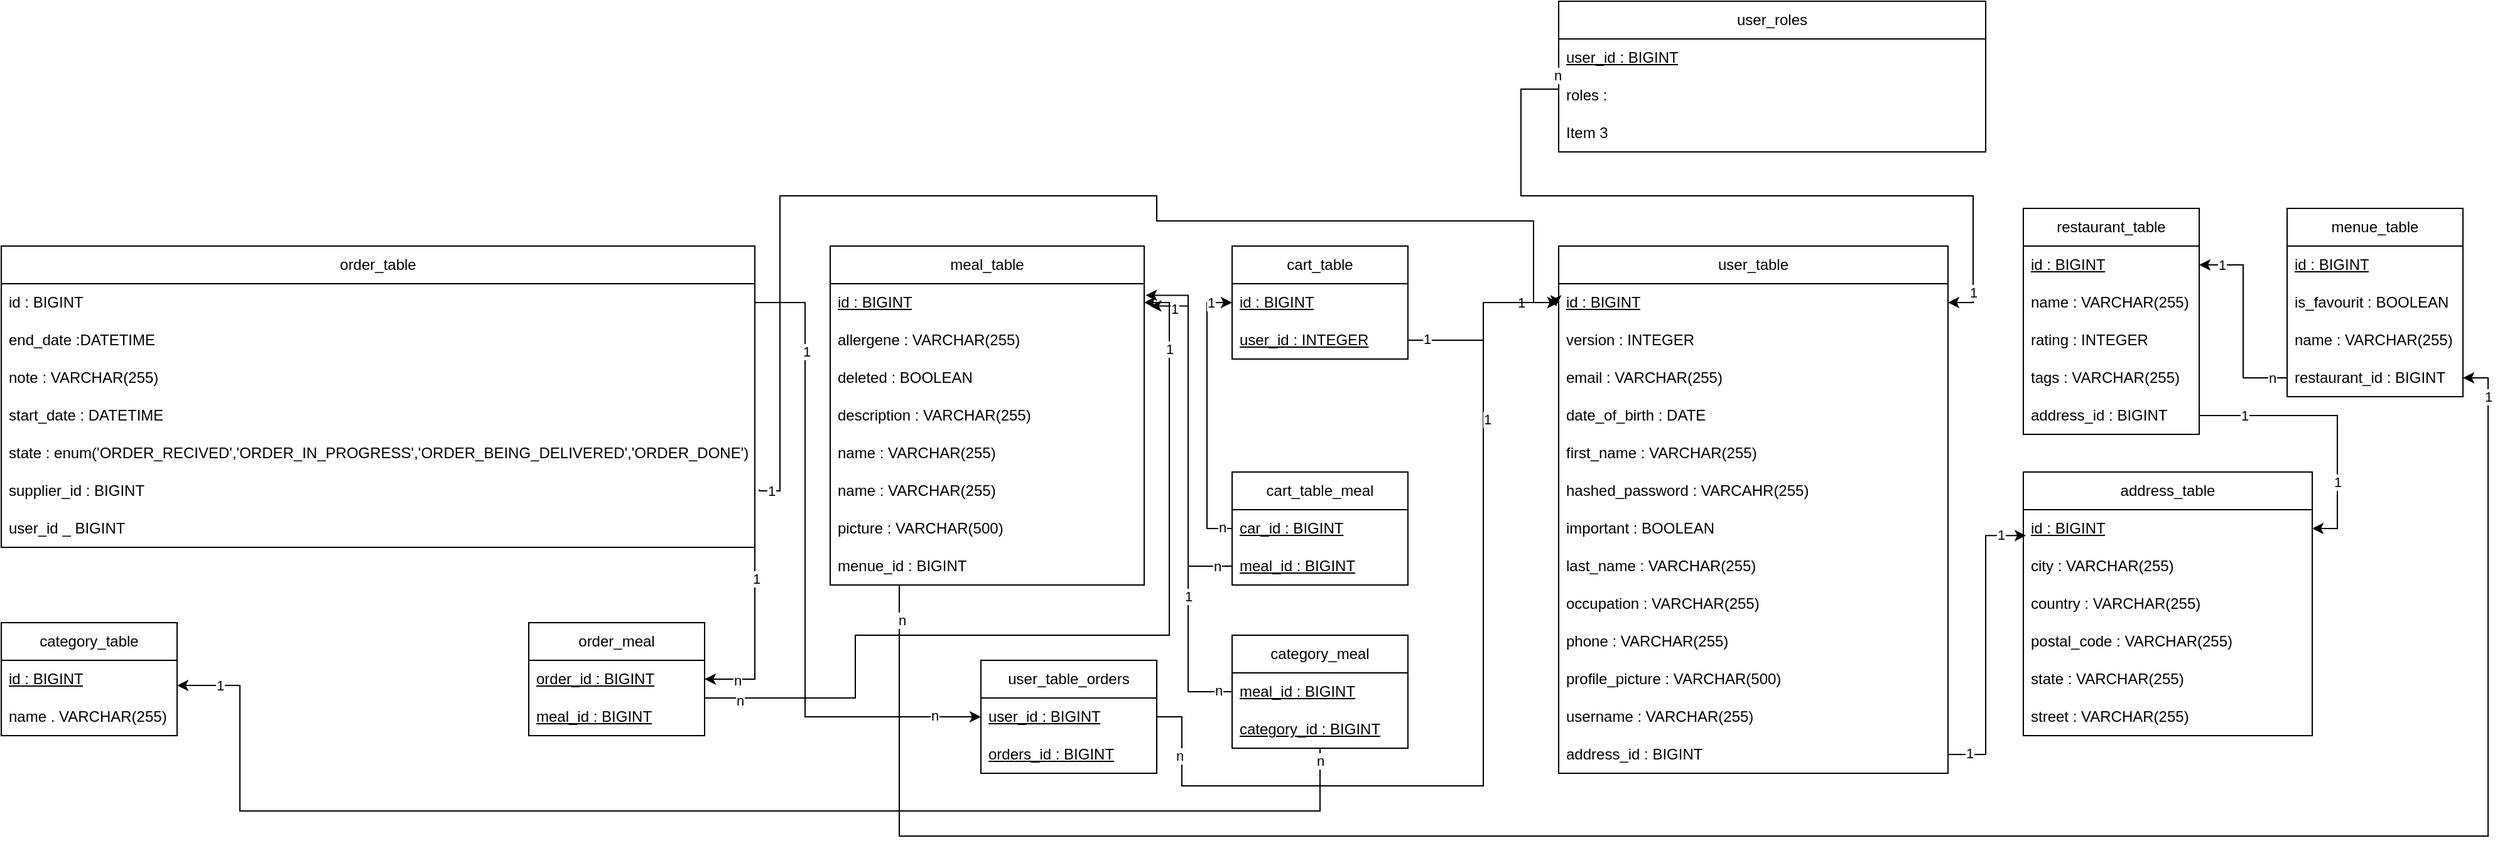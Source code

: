 <mxfile version="24.2.5" type="device">
  <diagram name="Seite-1" id="6D8u0B94Tl5rchdFZ5sa">
    <mxGraphModel dx="3020" dy="837" grid="1" gridSize="10" guides="1" tooltips="1" connect="1" arrows="1" fold="1" page="1" pageScale="1" pageWidth="827" pageHeight="1169" math="0" shadow="0">
      <root>
        <mxCell id="0" />
        <mxCell id="1" parent="0" />
        <mxCell id="E0lJsYkWX95D0flw56Yj-1" value="address_table" style="swimlane;fontStyle=0;childLayout=stackLayout;horizontal=1;startSize=30;horizontalStack=0;resizeParent=1;resizeParentMax=0;resizeLast=0;collapsible=1;marginBottom=0;whiteSpace=wrap;html=1;" vertex="1" parent="1">
          <mxGeometry x="400" y="840" width="230" height="210" as="geometry" />
        </mxCell>
        <mxCell id="E0lJsYkWX95D0flw56Yj-2" value="&lt;u&gt;id : BIGINT&lt;/u&gt;" style="text;strokeColor=none;fillColor=none;align=left;verticalAlign=middle;spacingLeft=4;spacingRight=4;overflow=hidden;points=[[0,0.5],[1,0.5]];portConstraint=eastwest;rotatable=0;whiteSpace=wrap;html=1;" vertex="1" parent="E0lJsYkWX95D0flw56Yj-1">
          <mxGeometry y="30" width="230" height="30" as="geometry" />
        </mxCell>
        <mxCell id="E0lJsYkWX95D0flw56Yj-3" value="city : VARCHAR(255)" style="text;strokeColor=none;fillColor=none;align=left;verticalAlign=middle;spacingLeft=4;spacingRight=4;overflow=hidden;points=[[0,0.5],[1,0.5]];portConstraint=eastwest;rotatable=0;whiteSpace=wrap;html=1;" vertex="1" parent="E0lJsYkWX95D0flw56Yj-1">
          <mxGeometry y="60" width="230" height="30" as="geometry" />
        </mxCell>
        <mxCell id="E0lJsYkWX95D0flw56Yj-4" value="country : VARCHAR(255)" style="text;strokeColor=none;fillColor=none;align=left;verticalAlign=middle;spacingLeft=4;spacingRight=4;overflow=hidden;points=[[0,0.5],[1,0.5]];portConstraint=eastwest;rotatable=0;whiteSpace=wrap;html=1;" vertex="1" parent="E0lJsYkWX95D0flw56Yj-1">
          <mxGeometry y="90" width="230" height="30" as="geometry" />
        </mxCell>
        <mxCell id="E0lJsYkWX95D0flw56Yj-60" value="postal_code : VARCHAR(255)" style="text;strokeColor=none;fillColor=none;align=left;verticalAlign=middle;spacingLeft=4;spacingRight=4;overflow=hidden;points=[[0,0.5],[1,0.5]];portConstraint=eastwest;rotatable=0;whiteSpace=wrap;html=1;" vertex="1" parent="E0lJsYkWX95D0flw56Yj-1">
          <mxGeometry y="120" width="230" height="30" as="geometry" />
        </mxCell>
        <mxCell id="E0lJsYkWX95D0flw56Yj-59" value="state : VARCHAR(255)" style="text;strokeColor=none;fillColor=none;align=left;verticalAlign=middle;spacingLeft=4;spacingRight=4;overflow=hidden;points=[[0,0.5],[1,0.5]];portConstraint=eastwest;rotatable=0;whiteSpace=wrap;html=1;" vertex="1" parent="E0lJsYkWX95D0flw56Yj-1">
          <mxGeometry y="150" width="230" height="30" as="geometry" />
        </mxCell>
        <mxCell id="E0lJsYkWX95D0flw56Yj-61" value="street : VARCHAR(255)" style="text;strokeColor=none;fillColor=none;align=left;verticalAlign=middle;spacingLeft=4;spacingRight=4;overflow=hidden;points=[[0,0.5],[1,0.5]];portConstraint=eastwest;rotatable=0;whiteSpace=wrap;html=1;" vertex="1" parent="E0lJsYkWX95D0flw56Yj-1">
          <mxGeometry y="180" width="230" height="30" as="geometry" />
        </mxCell>
        <mxCell id="E0lJsYkWX95D0flw56Yj-5" value="cart_table" style="swimlane;fontStyle=0;childLayout=stackLayout;horizontal=1;startSize=30;horizontalStack=0;resizeParent=1;resizeParentMax=0;resizeLast=0;collapsible=1;marginBottom=0;whiteSpace=wrap;html=1;" vertex="1" parent="1">
          <mxGeometry x="-230" y="660" width="140" height="90" as="geometry" />
        </mxCell>
        <mxCell id="E0lJsYkWX95D0flw56Yj-6" value="&lt;u&gt;id : BIGINT&lt;/u&gt;" style="text;strokeColor=none;fillColor=none;align=left;verticalAlign=middle;spacingLeft=4;spacingRight=4;overflow=hidden;points=[[0,0.5],[1,0.5]];portConstraint=eastwest;rotatable=0;whiteSpace=wrap;html=1;" vertex="1" parent="E0lJsYkWX95D0flw56Yj-5">
          <mxGeometry y="30" width="140" height="30" as="geometry" />
        </mxCell>
        <mxCell id="E0lJsYkWX95D0flw56Yj-7" value="&lt;u&gt;user_id : INTEGER&lt;/u&gt;" style="text;strokeColor=none;fillColor=none;align=left;verticalAlign=middle;spacingLeft=4;spacingRight=4;overflow=hidden;points=[[0,0.5],[1,0.5]];portConstraint=eastwest;rotatable=0;whiteSpace=wrap;html=1;" vertex="1" parent="E0lJsYkWX95D0flw56Yj-5">
          <mxGeometry y="60" width="140" height="30" as="geometry" />
        </mxCell>
        <mxCell id="E0lJsYkWX95D0flw56Yj-9" value="cart_table_meal" style="swimlane;fontStyle=0;childLayout=stackLayout;horizontal=1;startSize=30;horizontalStack=0;resizeParent=1;resizeParentMax=0;resizeLast=0;collapsible=1;marginBottom=0;whiteSpace=wrap;html=1;" vertex="1" parent="1">
          <mxGeometry x="-230" y="840" width="140" height="90" as="geometry" />
        </mxCell>
        <mxCell id="E0lJsYkWX95D0flw56Yj-10" value="&lt;u&gt;car_id : BIGINT&lt;/u&gt;" style="text;strokeColor=none;fillColor=none;align=left;verticalAlign=middle;spacingLeft=4;spacingRight=4;overflow=hidden;points=[[0,0.5],[1,0.5]];portConstraint=eastwest;rotatable=0;whiteSpace=wrap;html=1;" vertex="1" parent="E0lJsYkWX95D0flw56Yj-9">
          <mxGeometry y="30" width="140" height="30" as="geometry" />
        </mxCell>
        <mxCell id="E0lJsYkWX95D0flw56Yj-11" value="&lt;u&gt;meal_id : BIGINT&lt;/u&gt;" style="text;strokeColor=none;fillColor=none;align=left;verticalAlign=middle;spacingLeft=4;spacingRight=4;overflow=hidden;points=[[0,0.5],[1,0.5]];portConstraint=eastwest;rotatable=0;whiteSpace=wrap;html=1;" vertex="1" parent="E0lJsYkWX95D0flw56Yj-9">
          <mxGeometry y="60" width="140" height="30" as="geometry" />
        </mxCell>
        <mxCell id="E0lJsYkWX95D0flw56Yj-13" value="menue_table" style="swimlane;fontStyle=0;childLayout=stackLayout;horizontal=1;startSize=30;horizontalStack=0;resizeParent=1;resizeParentMax=0;resizeLast=0;collapsible=1;marginBottom=0;whiteSpace=wrap;html=1;" vertex="1" parent="1">
          <mxGeometry x="610" y="630" width="140" height="150" as="geometry" />
        </mxCell>
        <mxCell id="E0lJsYkWX95D0flw56Yj-14" value="&lt;u&gt;id : BIGINT&lt;/u&gt;" style="text;strokeColor=none;fillColor=none;align=left;verticalAlign=middle;spacingLeft=4;spacingRight=4;overflow=hidden;points=[[0,0.5],[1,0.5]];portConstraint=eastwest;rotatable=0;whiteSpace=wrap;html=1;" vertex="1" parent="E0lJsYkWX95D0flw56Yj-13">
          <mxGeometry y="30" width="140" height="30" as="geometry" />
        </mxCell>
        <mxCell id="E0lJsYkWX95D0flw56Yj-15" value="is_favourit : BOOLEAN" style="text;strokeColor=none;fillColor=none;align=left;verticalAlign=middle;spacingLeft=4;spacingRight=4;overflow=hidden;points=[[0,0.5],[1,0.5]];portConstraint=eastwest;rotatable=0;whiteSpace=wrap;html=1;" vertex="1" parent="E0lJsYkWX95D0flw56Yj-13">
          <mxGeometry y="60" width="140" height="30" as="geometry" />
        </mxCell>
        <mxCell id="E0lJsYkWX95D0flw56Yj-16" value="name : VARCHAR(255)" style="text;strokeColor=none;fillColor=none;align=left;verticalAlign=middle;spacingLeft=4;spacingRight=4;overflow=hidden;points=[[0,0.5],[1,0.5]];portConstraint=eastwest;rotatable=0;whiteSpace=wrap;html=1;" vertex="1" parent="E0lJsYkWX95D0flw56Yj-13">
          <mxGeometry y="90" width="140" height="30" as="geometry" />
        </mxCell>
        <mxCell id="E0lJsYkWX95D0flw56Yj-82" value="restaurant_id : BIGINT" style="text;strokeColor=none;fillColor=none;align=left;verticalAlign=middle;spacingLeft=4;spacingRight=4;overflow=hidden;points=[[0,0.5],[1,0.5]];portConstraint=eastwest;rotatable=0;whiteSpace=wrap;html=1;" vertex="1" parent="E0lJsYkWX95D0flw56Yj-13">
          <mxGeometry y="120" width="140" height="30" as="geometry" />
        </mxCell>
        <mxCell id="E0lJsYkWX95D0flw56Yj-17" value="meal_table" style="swimlane;fontStyle=0;childLayout=stackLayout;horizontal=1;startSize=30;horizontalStack=0;resizeParent=1;resizeParentMax=0;resizeLast=0;collapsible=1;marginBottom=0;whiteSpace=wrap;html=1;" vertex="1" parent="1">
          <mxGeometry x="-550" y="660" width="250" height="270" as="geometry" />
        </mxCell>
        <mxCell id="E0lJsYkWX95D0flw56Yj-18" value="&lt;u&gt;id : BIGINT&lt;/u&gt;" style="text;strokeColor=none;fillColor=none;align=left;verticalAlign=middle;spacingLeft=4;spacingRight=4;overflow=hidden;points=[[0,0.5],[1,0.5]];portConstraint=eastwest;rotatable=0;whiteSpace=wrap;html=1;" vertex="1" parent="E0lJsYkWX95D0flw56Yj-17">
          <mxGeometry y="30" width="250" height="30" as="geometry" />
        </mxCell>
        <mxCell id="E0lJsYkWX95D0flw56Yj-19" value="allergene : VARCHAR(255)" style="text;strokeColor=none;fillColor=none;align=left;verticalAlign=middle;spacingLeft=4;spacingRight=4;overflow=hidden;points=[[0,0.5],[1,0.5]];portConstraint=eastwest;rotatable=0;whiteSpace=wrap;html=1;" vertex="1" parent="E0lJsYkWX95D0flw56Yj-17">
          <mxGeometry y="60" width="250" height="30" as="geometry" />
        </mxCell>
        <mxCell id="E0lJsYkWX95D0flw56Yj-20" value="deleted : BOOLEAN" style="text;strokeColor=none;fillColor=none;align=left;verticalAlign=middle;spacingLeft=4;spacingRight=4;overflow=hidden;points=[[0,0.5],[1,0.5]];portConstraint=eastwest;rotatable=0;whiteSpace=wrap;html=1;" vertex="1" parent="E0lJsYkWX95D0flw56Yj-17">
          <mxGeometry y="90" width="250" height="30" as="geometry" />
        </mxCell>
        <mxCell id="E0lJsYkWX95D0flw56Yj-79" value="description : VARCHAR(255)" style="text;strokeColor=none;fillColor=none;align=left;verticalAlign=middle;spacingLeft=4;spacingRight=4;overflow=hidden;points=[[0,0.5],[1,0.5]];portConstraint=eastwest;rotatable=0;whiteSpace=wrap;html=1;" vertex="1" parent="E0lJsYkWX95D0flw56Yj-17">
          <mxGeometry y="120" width="250" height="30" as="geometry" />
        </mxCell>
        <mxCell id="E0lJsYkWX95D0flw56Yj-78" value="name : VARCHAR(255)" style="text;strokeColor=none;fillColor=none;align=left;verticalAlign=middle;spacingLeft=4;spacingRight=4;overflow=hidden;points=[[0,0.5],[1,0.5]];portConstraint=eastwest;rotatable=0;whiteSpace=wrap;html=1;" vertex="1" parent="E0lJsYkWX95D0flw56Yj-17">
          <mxGeometry y="150" width="250" height="30" as="geometry" />
        </mxCell>
        <mxCell id="E0lJsYkWX95D0flw56Yj-77" value="name : VARCHAR(255)" style="text;strokeColor=none;fillColor=none;align=left;verticalAlign=middle;spacingLeft=4;spacingRight=4;overflow=hidden;points=[[0,0.5],[1,0.5]];portConstraint=eastwest;rotatable=0;whiteSpace=wrap;html=1;" vertex="1" parent="E0lJsYkWX95D0flw56Yj-17">
          <mxGeometry y="180" width="250" height="30" as="geometry" />
        </mxCell>
        <mxCell id="E0lJsYkWX95D0flw56Yj-80" value="picture : VARCHAR(500)" style="text;strokeColor=none;fillColor=none;align=left;verticalAlign=middle;spacingLeft=4;spacingRight=4;overflow=hidden;points=[[0,0.5],[1,0.5]];portConstraint=eastwest;rotatable=0;whiteSpace=wrap;html=1;" vertex="1" parent="E0lJsYkWX95D0flw56Yj-17">
          <mxGeometry y="210" width="250" height="30" as="geometry" />
        </mxCell>
        <mxCell id="E0lJsYkWX95D0flw56Yj-81" value="menue_id : BIGINT" style="text;strokeColor=none;fillColor=none;align=left;verticalAlign=middle;spacingLeft=4;spacingRight=4;overflow=hidden;points=[[0,0.5],[1,0.5]];portConstraint=eastwest;rotatable=0;whiteSpace=wrap;html=1;" vertex="1" parent="E0lJsYkWX95D0flw56Yj-17">
          <mxGeometry y="240" width="250" height="30" as="geometry" />
        </mxCell>
        <mxCell id="E0lJsYkWX95D0flw56Yj-21" value="category_table" style="swimlane;fontStyle=0;childLayout=stackLayout;horizontal=1;startSize=30;horizontalStack=0;resizeParent=1;resizeParentMax=0;resizeLast=0;collapsible=1;marginBottom=0;whiteSpace=wrap;html=1;" vertex="1" parent="1">
          <mxGeometry x="-1210" y="960" width="140" height="90" as="geometry" />
        </mxCell>
        <mxCell id="E0lJsYkWX95D0flw56Yj-22" value="&lt;u&gt;id : BIGINT&lt;/u&gt;" style="text;strokeColor=none;fillColor=none;align=left;verticalAlign=middle;spacingLeft=4;spacingRight=4;overflow=hidden;points=[[0,0.5],[1,0.5]];portConstraint=eastwest;rotatable=0;whiteSpace=wrap;html=1;" vertex="1" parent="E0lJsYkWX95D0flw56Yj-21">
          <mxGeometry y="30" width="140" height="30" as="geometry" />
        </mxCell>
        <mxCell id="E0lJsYkWX95D0flw56Yj-23" value="name . VARCHAR(255)" style="text;strokeColor=none;fillColor=none;align=left;verticalAlign=middle;spacingLeft=4;spacingRight=4;overflow=hidden;points=[[0,0.5],[1,0.5]];portConstraint=eastwest;rotatable=0;whiteSpace=wrap;html=1;" vertex="1" parent="E0lJsYkWX95D0flw56Yj-21">
          <mxGeometry y="60" width="140" height="30" as="geometry" />
        </mxCell>
        <mxCell id="E0lJsYkWX95D0flw56Yj-25" value="order_meal" style="swimlane;fontStyle=0;childLayout=stackLayout;horizontal=1;startSize=30;horizontalStack=0;resizeParent=1;resizeParentMax=0;resizeLast=0;collapsible=1;marginBottom=0;whiteSpace=wrap;html=1;" vertex="1" parent="1">
          <mxGeometry x="-790" y="960" width="140" height="90" as="geometry" />
        </mxCell>
        <mxCell id="E0lJsYkWX95D0flw56Yj-26" value="&lt;u&gt;order_id : BIGINT&lt;/u&gt;" style="text;strokeColor=none;fillColor=none;align=left;verticalAlign=middle;spacingLeft=4;spacingRight=4;overflow=hidden;points=[[0,0.5],[1,0.5]];portConstraint=eastwest;rotatable=0;whiteSpace=wrap;html=1;" vertex="1" parent="E0lJsYkWX95D0flw56Yj-25">
          <mxGeometry y="30" width="140" height="30" as="geometry" />
        </mxCell>
        <mxCell id="E0lJsYkWX95D0flw56Yj-27" value="&lt;u&gt;meal_id : BIGINT&lt;/u&gt;" style="text;strokeColor=none;fillColor=none;align=left;verticalAlign=middle;spacingLeft=4;spacingRight=4;overflow=hidden;points=[[0,0.5],[1,0.5]];portConstraint=eastwest;rotatable=0;whiteSpace=wrap;html=1;" vertex="1" parent="E0lJsYkWX95D0flw56Yj-25">
          <mxGeometry y="60" width="140" height="30" as="geometry" />
        </mxCell>
        <mxCell id="E0lJsYkWX95D0flw56Yj-29" value="order_table" style="swimlane;fontStyle=0;childLayout=stackLayout;horizontal=1;startSize=30;horizontalStack=0;resizeParent=1;resizeParentMax=0;resizeLast=0;collapsible=1;marginBottom=0;whiteSpace=wrap;html=1;" vertex="1" parent="1">
          <mxGeometry x="-1210" y="660" width="600" height="240" as="geometry" />
        </mxCell>
        <mxCell id="E0lJsYkWX95D0flw56Yj-30" value="id : BIGINT" style="text;strokeColor=none;fillColor=none;align=left;verticalAlign=middle;spacingLeft=4;spacingRight=4;overflow=hidden;points=[[0,0.5],[1,0.5]];portConstraint=eastwest;rotatable=0;whiteSpace=wrap;html=1;" vertex="1" parent="E0lJsYkWX95D0flw56Yj-29">
          <mxGeometry y="30" width="600" height="30" as="geometry" />
        </mxCell>
        <mxCell id="E0lJsYkWX95D0flw56Yj-31" value="end_date :DATETIME" style="text;strokeColor=none;fillColor=none;align=left;verticalAlign=middle;spacingLeft=4;spacingRight=4;overflow=hidden;points=[[0,0.5],[1,0.5]];portConstraint=eastwest;rotatable=0;whiteSpace=wrap;html=1;" vertex="1" parent="E0lJsYkWX95D0flw56Yj-29">
          <mxGeometry y="60" width="600" height="30" as="geometry" />
        </mxCell>
        <mxCell id="E0lJsYkWX95D0flw56Yj-32" value="note : VARCHAR(255)" style="text;strokeColor=none;fillColor=none;align=left;verticalAlign=middle;spacingLeft=4;spacingRight=4;overflow=hidden;points=[[0,0.5],[1,0.5]];portConstraint=eastwest;rotatable=0;whiteSpace=wrap;html=1;" vertex="1" parent="E0lJsYkWX95D0flw56Yj-29">
          <mxGeometry y="90" width="600" height="30" as="geometry" />
        </mxCell>
        <mxCell id="E0lJsYkWX95D0flw56Yj-102" value="start_date : DATETIME" style="text;strokeColor=none;fillColor=none;align=left;verticalAlign=middle;spacingLeft=4;spacingRight=4;overflow=hidden;points=[[0,0.5],[1,0.5]];portConstraint=eastwest;rotatable=0;whiteSpace=wrap;html=1;" vertex="1" parent="E0lJsYkWX95D0flw56Yj-29">
          <mxGeometry y="120" width="600" height="30" as="geometry" />
        </mxCell>
        <mxCell id="E0lJsYkWX95D0flw56Yj-101" value="state : enum(&#39;ORDER_RECIVED&#39;,&#39;ORDER_IN_PROGRESS&#39;,&#39;ORDER_BEING_DELIVERED&#39;,&#39;ORDER_DONE&#39;)" style="text;strokeColor=none;fillColor=none;align=left;verticalAlign=middle;spacingLeft=4;spacingRight=4;overflow=hidden;points=[[0,0.5],[1,0.5]];portConstraint=eastwest;rotatable=0;whiteSpace=wrap;html=1;" vertex="1" parent="E0lJsYkWX95D0flw56Yj-29">
          <mxGeometry y="150" width="600" height="30" as="geometry" />
        </mxCell>
        <mxCell id="E0lJsYkWX95D0flw56Yj-99" value="supplier_id : BIGINT" style="text;strokeColor=none;fillColor=none;align=left;verticalAlign=middle;spacingLeft=4;spacingRight=4;overflow=hidden;points=[[0,0.5],[1,0.5]];portConstraint=eastwest;rotatable=0;whiteSpace=wrap;html=1;" vertex="1" parent="E0lJsYkWX95D0flw56Yj-29">
          <mxGeometry y="180" width="600" height="30" as="geometry" />
        </mxCell>
        <mxCell id="E0lJsYkWX95D0flw56Yj-98" value="user_id _ BIGINT" style="text;strokeColor=none;fillColor=none;align=left;verticalAlign=middle;spacingLeft=4;spacingRight=4;overflow=hidden;points=[[0,0.5],[1,0.5]];portConstraint=eastwest;rotatable=0;whiteSpace=wrap;html=1;" vertex="1" parent="E0lJsYkWX95D0flw56Yj-29">
          <mxGeometry y="210" width="600" height="30" as="geometry" />
        </mxCell>
        <mxCell id="E0lJsYkWX95D0flw56Yj-33" value="restaurant_table" style="swimlane;fontStyle=0;childLayout=stackLayout;horizontal=1;startSize=30;horizontalStack=0;resizeParent=1;resizeParentMax=0;resizeLast=0;collapsible=1;marginBottom=0;whiteSpace=wrap;html=1;" vertex="1" parent="1">
          <mxGeometry x="400" y="630" width="140" height="180" as="geometry" />
        </mxCell>
        <mxCell id="E0lJsYkWX95D0flw56Yj-34" value="&lt;u&gt;id : BIGINT&lt;/u&gt;" style="text;strokeColor=none;fillColor=none;align=left;verticalAlign=middle;spacingLeft=4;spacingRight=4;overflow=hidden;points=[[0,0.5],[1,0.5]];portConstraint=eastwest;rotatable=0;whiteSpace=wrap;html=1;" vertex="1" parent="E0lJsYkWX95D0flw56Yj-33">
          <mxGeometry y="30" width="140" height="30" as="geometry" />
        </mxCell>
        <mxCell id="E0lJsYkWX95D0flw56Yj-35" value="name : VARCHAR(255)" style="text;strokeColor=none;fillColor=none;align=left;verticalAlign=middle;spacingLeft=4;spacingRight=4;overflow=hidden;points=[[0,0.5],[1,0.5]];portConstraint=eastwest;rotatable=0;whiteSpace=wrap;html=1;" vertex="1" parent="E0lJsYkWX95D0flw56Yj-33">
          <mxGeometry y="60" width="140" height="30" as="geometry" />
        </mxCell>
        <mxCell id="E0lJsYkWX95D0flw56Yj-36" value="rating : INTEGER" style="text;strokeColor=none;fillColor=none;align=left;verticalAlign=middle;spacingLeft=4;spacingRight=4;overflow=hidden;points=[[0,0.5],[1,0.5]];portConstraint=eastwest;rotatable=0;whiteSpace=wrap;html=1;" vertex="1" parent="E0lJsYkWX95D0flw56Yj-33">
          <mxGeometry y="90" width="140" height="30" as="geometry" />
        </mxCell>
        <mxCell id="E0lJsYkWX95D0flw56Yj-66" value="tags : VARCHAR(255)" style="text;strokeColor=none;fillColor=none;align=left;verticalAlign=middle;spacingLeft=4;spacingRight=4;overflow=hidden;points=[[0,0.5],[1,0.5]];portConstraint=eastwest;rotatable=0;whiteSpace=wrap;html=1;" vertex="1" parent="E0lJsYkWX95D0flw56Yj-33">
          <mxGeometry y="120" width="140" height="30" as="geometry" />
        </mxCell>
        <mxCell id="E0lJsYkWX95D0flw56Yj-65" value="address_id : BIGINT" style="text;strokeColor=none;fillColor=none;align=left;verticalAlign=middle;spacingLeft=4;spacingRight=4;overflow=hidden;points=[[0,0.5],[1,0.5]];portConstraint=eastwest;rotatable=0;whiteSpace=wrap;html=1;" vertex="1" parent="E0lJsYkWX95D0flw56Yj-33">
          <mxGeometry y="150" width="140" height="30" as="geometry" />
        </mxCell>
        <mxCell id="E0lJsYkWX95D0flw56Yj-37" value="user_roles" style="swimlane;fontStyle=0;childLayout=stackLayout;horizontal=1;startSize=30;horizontalStack=0;resizeParent=1;resizeParentMax=0;resizeLast=0;collapsible=1;marginBottom=0;whiteSpace=wrap;html=1;" vertex="1" parent="1">
          <mxGeometry x="30" y="465" width="340" height="120" as="geometry" />
        </mxCell>
        <mxCell id="E0lJsYkWX95D0flw56Yj-38" value="&lt;u&gt;user_id : BIGINT&lt;/u&gt;" style="text;strokeColor=none;fillColor=none;align=left;verticalAlign=middle;spacingLeft=4;spacingRight=4;overflow=hidden;points=[[0,0.5],[1,0.5]];portConstraint=eastwest;rotatable=0;whiteSpace=wrap;html=1;" vertex="1" parent="E0lJsYkWX95D0flw56Yj-37">
          <mxGeometry y="30" width="340" height="30" as="geometry" />
        </mxCell>
        <mxCell id="E0lJsYkWX95D0flw56Yj-39" value="roles :&amp;nbsp;&lt;span style=&quot;font-family:monospace&quot;&gt;&lt;font style=&quot;&quot; color=&quot;#ffffff&quot;&gt;enum(&#39;USER&#39;,&#39;ADMIN&#39;,&#39;SUPPLIER&#39;)&lt;/font&gt;&lt;br&gt;&lt;/span&gt;" style="text;strokeColor=none;fillColor=none;align=left;verticalAlign=middle;spacingLeft=4;spacingRight=4;overflow=hidden;points=[[0,0.5],[1,0.5]];portConstraint=eastwest;rotatable=0;whiteSpace=wrap;html=1;" vertex="1" parent="E0lJsYkWX95D0flw56Yj-37">
          <mxGeometry y="60" width="340" height="30" as="geometry" />
        </mxCell>
        <mxCell id="E0lJsYkWX95D0flw56Yj-40" value="Item 3" style="text;strokeColor=none;fillColor=none;align=left;verticalAlign=middle;spacingLeft=4;spacingRight=4;overflow=hidden;points=[[0,0.5],[1,0.5]];portConstraint=eastwest;rotatable=0;whiteSpace=wrap;html=1;" vertex="1" parent="E0lJsYkWX95D0flw56Yj-37">
          <mxGeometry y="90" width="340" height="30" as="geometry" />
        </mxCell>
        <mxCell id="E0lJsYkWX95D0flw56Yj-41" value="user_table" style="swimlane;fontStyle=0;childLayout=stackLayout;horizontal=1;startSize=30;horizontalStack=0;resizeParent=1;resizeParentMax=0;resizeLast=0;collapsible=1;marginBottom=0;whiteSpace=wrap;html=1;" vertex="1" parent="1">
          <mxGeometry x="30" y="660" width="310" height="420" as="geometry" />
        </mxCell>
        <mxCell id="E0lJsYkWX95D0flw56Yj-42" value="&lt;u&gt;id : BIGINT&lt;/u&gt;" style="text;strokeColor=none;fillColor=none;align=left;verticalAlign=middle;spacingLeft=4;spacingRight=4;overflow=hidden;points=[[0,0.5],[1,0.5]];portConstraint=eastwest;rotatable=0;whiteSpace=wrap;html=1;" vertex="1" parent="E0lJsYkWX95D0flw56Yj-41">
          <mxGeometry y="30" width="310" height="30" as="geometry" />
        </mxCell>
        <mxCell id="E0lJsYkWX95D0flw56Yj-43" value="version : INTEGER" style="text;strokeColor=none;fillColor=none;align=left;verticalAlign=middle;spacingLeft=4;spacingRight=4;overflow=hidden;points=[[0,0.5],[1,0.5]];portConstraint=eastwest;rotatable=0;whiteSpace=wrap;html=1;" vertex="1" parent="E0lJsYkWX95D0flw56Yj-41">
          <mxGeometry y="60" width="310" height="30" as="geometry" />
        </mxCell>
        <mxCell id="E0lJsYkWX95D0flw56Yj-44" value="email : VARCHAR(255)" style="text;strokeColor=none;fillColor=none;align=left;verticalAlign=middle;spacingLeft=4;spacingRight=4;overflow=hidden;points=[[0,0.5],[1,0.5]];portConstraint=eastwest;rotatable=0;whiteSpace=wrap;html=1;" vertex="1" parent="E0lJsYkWX95D0flw56Yj-41">
          <mxGeometry y="90" width="310" height="30" as="geometry" />
        </mxCell>
        <mxCell id="E0lJsYkWX95D0flw56Yj-49" value="date_of_birth : DATE" style="text;strokeColor=none;fillColor=none;align=left;verticalAlign=middle;spacingLeft=4;spacingRight=4;overflow=hidden;points=[[0,0.5],[1,0.5]];portConstraint=eastwest;rotatable=0;whiteSpace=wrap;html=1;" vertex="1" parent="E0lJsYkWX95D0flw56Yj-41">
          <mxGeometry y="120" width="310" height="30" as="geometry" />
        </mxCell>
        <mxCell id="E0lJsYkWX95D0flw56Yj-51" value="first_name : VARCHAR(255)" style="text;strokeColor=none;fillColor=none;align=left;verticalAlign=middle;spacingLeft=4;spacingRight=4;overflow=hidden;points=[[0,0.5],[1,0.5]];portConstraint=eastwest;rotatable=0;whiteSpace=wrap;html=1;" vertex="1" parent="E0lJsYkWX95D0flw56Yj-41">
          <mxGeometry y="150" width="310" height="30" as="geometry" />
        </mxCell>
        <mxCell id="E0lJsYkWX95D0flw56Yj-50" value="hashed_password : VARCAHR(255)" style="text;strokeColor=none;fillColor=none;align=left;verticalAlign=middle;spacingLeft=4;spacingRight=4;overflow=hidden;points=[[0,0.5],[1,0.5]];portConstraint=eastwest;rotatable=0;whiteSpace=wrap;html=1;" vertex="1" parent="E0lJsYkWX95D0flw56Yj-41">
          <mxGeometry y="180" width="310" height="30" as="geometry" />
        </mxCell>
        <mxCell id="E0lJsYkWX95D0flw56Yj-56" value="important : BOOLEAN" style="text;strokeColor=none;fillColor=none;align=left;verticalAlign=middle;spacingLeft=4;spacingRight=4;overflow=hidden;points=[[0,0.5],[1,0.5]];portConstraint=eastwest;rotatable=0;whiteSpace=wrap;html=1;" vertex="1" parent="E0lJsYkWX95D0flw56Yj-41">
          <mxGeometry y="210" width="310" height="30" as="geometry" />
        </mxCell>
        <mxCell id="E0lJsYkWX95D0flw56Yj-54" value="last_name : VARCHAR(255)" style="text;strokeColor=none;fillColor=none;align=left;verticalAlign=middle;spacingLeft=4;spacingRight=4;overflow=hidden;points=[[0,0.5],[1,0.5]];portConstraint=eastwest;rotatable=0;whiteSpace=wrap;html=1;" vertex="1" parent="E0lJsYkWX95D0flw56Yj-41">
          <mxGeometry y="240" width="310" height="30" as="geometry" />
        </mxCell>
        <mxCell id="E0lJsYkWX95D0flw56Yj-52" value="occupation : VARCHAR(255)" style="text;strokeColor=none;fillColor=none;align=left;verticalAlign=middle;spacingLeft=4;spacingRight=4;overflow=hidden;points=[[0,0.5],[1,0.5]];portConstraint=eastwest;rotatable=0;whiteSpace=wrap;html=1;" vertex="1" parent="E0lJsYkWX95D0flw56Yj-41">
          <mxGeometry y="270" width="310" height="30" as="geometry" />
        </mxCell>
        <mxCell id="E0lJsYkWX95D0flw56Yj-55" value="phone : VARCHAR(255)" style="text;strokeColor=none;fillColor=none;align=left;verticalAlign=middle;spacingLeft=4;spacingRight=4;overflow=hidden;points=[[0,0.5],[1,0.5]];portConstraint=eastwest;rotatable=0;whiteSpace=wrap;html=1;" vertex="1" parent="E0lJsYkWX95D0flw56Yj-41">
          <mxGeometry y="300" width="310" height="30" as="geometry" />
        </mxCell>
        <mxCell id="E0lJsYkWX95D0flw56Yj-53" value="profile_picture : VARCHAR(500)" style="text;strokeColor=none;fillColor=none;align=left;verticalAlign=middle;spacingLeft=4;spacingRight=4;overflow=hidden;points=[[0,0.5],[1,0.5]];portConstraint=eastwest;rotatable=0;whiteSpace=wrap;html=1;" vertex="1" parent="E0lJsYkWX95D0flw56Yj-41">
          <mxGeometry y="330" width="310" height="30" as="geometry" />
        </mxCell>
        <mxCell id="E0lJsYkWX95D0flw56Yj-58" value="username : VARCHAR(255)" style="text;strokeColor=none;fillColor=none;align=left;verticalAlign=middle;spacingLeft=4;spacingRight=4;overflow=hidden;points=[[0,0.5],[1,0.5]];portConstraint=eastwest;rotatable=0;whiteSpace=wrap;html=1;" vertex="1" parent="E0lJsYkWX95D0flw56Yj-41">
          <mxGeometry y="360" width="310" height="30" as="geometry" />
        </mxCell>
        <mxCell id="E0lJsYkWX95D0flw56Yj-57" value="address_id : BIGINT" style="text;strokeColor=none;fillColor=none;align=left;verticalAlign=middle;spacingLeft=4;spacingRight=4;overflow=hidden;points=[[0,0.5],[1,0.5]];portConstraint=eastwest;rotatable=0;whiteSpace=wrap;html=1;" vertex="1" parent="E0lJsYkWX95D0flw56Yj-41">
          <mxGeometry y="390" width="310" height="30" as="geometry" />
        </mxCell>
        <mxCell id="E0lJsYkWX95D0flw56Yj-45" value="user_table_orders" style="swimlane;fontStyle=0;childLayout=stackLayout;horizontal=1;startSize=30;horizontalStack=0;resizeParent=1;resizeParentMax=0;resizeLast=0;collapsible=1;marginBottom=0;whiteSpace=wrap;html=1;" vertex="1" parent="1">
          <mxGeometry x="-430" y="990" width="140" height="90" as="geometry" />
        </mxCell>
        <mxCell id="E0lJsYkWX95D0flw56Yj-46" value="&lt;u&gt;user_id : BIGINT&lt;/u&gt;" style="text;strokeColor=none;fillColor=none;align=left;verticalAlign=middle;spacingLeft=4;spacingRight=4;overflow=hidden;points=[[0,0.5],[1,0.5]];portConstraint=eastwest;rotatable=0;whiteSpace=wrap;html=1;" vertex="1" parent="E0lJsYkWX95D0flw56Yj-45">
          <mxGeometry y="30" width="140" height="30" as="geometry" />
        </mxCell>
        <mxCell id="E0lJsYkWX95D0flw56Yj-47" value="&lt;u&gt;orders_id : BIGINT&lt;/u&gt;" style="text;strokeColor=none;fillColor=none;align=left;verticalAlign=middle;spacingLeft=4;spacingRight=4;overflow=hidden;points=[[0,0.5],[1,0.5]];portConstraint=eastwest;rotatable=0;whiteSpace=wrap;html=1;" vertex="1" parent="E0lJsYkWX95D0flw56Yj-45">
          <mxGeometry y="60" width="140" height="30" as="geometry" />
        </mxCell>
        <mxCell id="E0lJsYkWX95D0flw56Yj-68" style="edgeStyle=orthogonalEdgeStyle;rounded=0;orthogonalLoop=1;jettySize=auto;html=1;entryX=1;entryY=0.5;entryDx=0;entryDy=0;" edge="1" parent="1" source="E0lJsYkWX95D0flw56Yj-65" target="E0lJsYkWX95D0flw56Yj-2">
          <mxGeometry relative="1" as="geometry" />
        </mxCell>
        <mxCell id="E0lJsYkWX95D0flw56Yj-69" value="1" style="edgeLabel;html=1;align=center;verticalAlign=middle;resizable=0;points=[];" vertex="1" connectable="0" parent="E0lJsYkWX95D0flw56Yj-68">
          <mxGeometry x="-0.676" relative="1" as="geometry">
            <mxPoint as="offset" />
          </mxGeometry>
        </mxCell>
        <mxCell id="E0lJsYkWX95D0flw56Yj-70" value="1" style="edgeLabel;html=1;align=center;verticalAlign=middle;resizable=0;points=[];" vertex="1" connectable="0" parent="E0lJsYkWX95D0flw56Yj-68">
          <mxGeometry x="0.476" relative="1" as="geometry">
            <mxPoint as="offset" />
          </mxGeometry>
        </mxCell>
        <mxCell id="E0lJsYkWX95D0flw56Yj-71" style="edgeStyle=orthogonalEdgeStyle;rounded=0;orthogonalLoop=1;jettySize=auto;html=1;exitX=1;exitY=0.5;exitDx=0;exitDy=0;entryX=0;entryY=0.5;entryDx=0;entryDy=0;" edge="1" parent="1" source="E0lJsYkWX95D0flw56Yj-7" target="E0lJsYkWX95D0flw56Yj-42">
          <mxGeometry relative="1" as="geometry" />
        </mxCell>
        <mxCell id="E0lJsYkWX95D0flw56Yj-75" value="1" style="edgeLabel;html=1;align=center;verticalAlign=middle;resizable=0;points=[];" vertex="1" connectable="0" parent="E0lJsYkWX95D0flw56Yj-71">
          <mxGeometry x="-0.798" y="1" relative="1" as="geometry">
            <mxPoint as="offset" />
          </mxGeometry>
        </mxCell>
        <mxCell id="E0lJsYkWX95D0flw56Yj-76" value="1" style="edgeLabel;html=1;align=center;verticalAlign=middle;resizable=0;points=[];" vertex="1" connectable="0" parent="E0lJsYkWX95D0flw56Yj-71">
          <mxGeometry x="0.601" relative="1" as="geometry">
            <mxPoint as="offset" />
          </mxGeometry>
        </mxCell>
        <mxCell id="E0lJsYkWX95D0flw56Yj-72" style="edgeStyle=orthogonalEdgeStyle;rounded=0;orthogonalLoop=1;jettySize=auto;html=1;entryX=0.009;entryY=0.688;entryDx=0;entryDy=0;entryPerimeter=0;" edge="1" parent="1" source="E0lJsYkWX95D0flw56Yj-57" target="E0lJsYkWX95D0flw56Yj-2">
          <mxGeometry relative="1" as="geometry" />
        </mxCell>
        <mxCell id="E0lJsYkWX95D0flw56Yj-73" value="1" style="edgeLabel;html=1;align=center;verticalAlign=middle;resizable=0;points=[];" vertex="1" connectable="0" parent="E0lJsYkWX95D0flw56Yj-72">
          <mxGeometry x="-0.859" y="1" relative="1" as="geometry">
            <mxPoint as="offset" />
          </mxGeometry>
        </mxCell>
        <mxCell id="E0lJsYkWX95D0flw56Yj-74" value="1" style="edgeLabel;html=1;align=center;verticalAlign=middle;resizable=0;points=[];" vertex="1" connectable="0" parent="E0lJsYkWX95D0flw56Yj-72">
          <mxGeometry x="0.832" y="1" relative="1" as="geometry">
            <mxPoint as="offset" />
          </mxGeometry>
        </mxCell>
        <mxCell id="E0lJsYkWX95D0flw56Yj-83" style="edgeStyle=orthogonalEdgeStyle;rounded=0;orthogonalLoop=1;jettySize=auto;html=1;exitX=0;exitY=0.5;exitDx=0;exitDy=0;entryX=1;entryY=0.5;entryDx=0;entryDy=0;" edge="1" parent="1" source="E0lJsYkWX95D0flw56Yj-82" target="E0lJsYkWX95D0flw56Yj-34">
          <mxGeometry relative="1" as="geometry" />
        </mxCell>
        <mxCell id="E0lJsYkWX95D0flw56Yj-84" value="n" style="edgeLabel;html=1;align=center;verticalAlign=middle;resizable=0;points=[];" vertex="1" connectable="0" parent="E0lJsYkWX95D0flw56Yj-83">
          <mxGeometry x="-0.841" relative="1" as="geometry">
            <mxPoint as="offset" />
          </mxGeometry>
        </mxCell>
        <mxCell id="E0lJsYkWX95D0flw56Yj-85" value="1" style="edgeLabel;html=1;align=center;verticalAlign=middle;resizable=0;points=[];" vertex="1" connectable="0" parent="E0lJsYkWX95D0flw56Yj-83">
          <mxGeometry x="0.777" relative="1" as="geometry">
            <mxPoint as="offset" />
          </mxGeometry>
        </mxCell>
        <mxCell id="E0lJsYkWX95D0flw56Yj-86" style="edgeStyle=orthogonalEdgeStyle;rounded=0;orthogonalLoop=1;jettySize=auto;html=1;entryX=1;entryY=0.5;entryDx=0;entryDy=0;" edge="1" parent="1" source="E0lJsYkWX95D0flw56Yj-81" target="E0lJsYkWX95D0flw56Yj-82">
          <mxGeometry relative="1" as="geometry">
            <Array as="points">
              <mxPoint x="-495" y="1130" />
              <mxPoint x="770" y="1130" />
              <mxPoint x="770" y="765" />
            </Array>
          </mxGeometry>
        </mxCell>
        <mxCell id="E0lJsYkWX95D0flw56Yj-87" value="n" style="edgeLabel;html=1;align=center;verticalAlign=middle;resizable=0;points=[];" vertex="1" connectable="0" parent="E0lJsYkWX95D0flw56Yj-86">
          <mxGeometry x="-0.97" y="2" relative="1" as="geometry">
            <mxPoint as="offset" />
          </mxGeometry>
        </mxCell>
        <mxCell id="E0lJsYkWX95D0flw56Yj-88" value="1" style="edgeLabel;html=1;align=center;verticalAlign=middle;resizable=0;points=[];" vertex="1" connectable="0" parent="E0lJsYkWX95D0flw56Yj-86">
          <mxGeometry x="0.962" relative="1" as="geometry">
            <mxPoint as="offset" />
          </mxGeometry>
        </mxCell>
        <mxCell id="E0lJsYkWX95D0flw56Yj-89" style="edgeStyle=orthogonalEdgeStyle;rounded=0;orthogonalLoop=1;jettySize=auto;html=1;entryX=1;entryY=0.5;entryDx=0;entryDy=0;exitX=0;exitY=0.5;exitDx=0;exitDy=0;" edge="1" parent="1" source="E0lJsYkWX95D0flw56Yj-38" target="E0lJsYkWX95D0flw56Yj-42">
          <mxGeometry relative="1" as="geometry">
            <Array as="points">
              <mxPoint x="30" y="535" />
              <mxPoint y="535" />
              <mxPoint y="620" />
              <mxPoint x="360" y="620" />
              <mxPoint x="360" y="705" />
            </Array>
          </mxGeometry>
        </mxCell>
        <mxCell id="E0lJsYkWX95D0flw56Yj-90" value="n" style="edgeLabel;html=1;align=center;verticalAlign=middle;resizable=0;points=[];" vertex="1" connectable="0" parent="E0lJsYkWX95D0flw56Yj-89">
          <mxGeometry x="-0.953" y="-1" relative="1" as="geometry">
            <mxPoint as="offset" />
          </mxGeometry>
        </mxCell>
        <mxCell id="E0lJsYkWX95D0flw56Yj-91" value="1" style="edgeLabel;html=1;align=center;verticalAlign=middle;resizable=0;points=[];" vertex="1" connectable="0" parent="E0lJsYkWX95D0flw56Yj-89">
          <mxGeometry x="0.908" relative="1" as="geometry">
            <mxPoint as="offset" />
          </mxGeometry>
        </mxCell>
        <mxCell id="E0lJsYkWX95D0flw56Yj-92" style="edgeStyle=orthogonalEdgeStyle;rounded=0;orthogonalLoop=1;jettySize=auto;html=1;entryX=0;entryY=0.5;entryDx=0;entryDy=0;" edge="1" parent="1" source="E0lJsYkWX95D0flw56Yj-10" target="E0lJsYkWX95D0flw56Yj-6">
          <mxGeometry relative="1" as="geometry" />
        </mxCell>
        <mxCell id="E0lJsYkWX95D0flw56Yj-93" value="n" style="edgeLabel;html=1;align=center;verticalAlign=middle;resizable=0;points=[];" vertex="1" connectable="0" parent="E0lJsYkWX95D0flw56Yj-92">
          <mxGeometry x="-0.927" y="-1" relative="1" as="geometry">
            <mxPoint as="offset" />
          </mxGeometry>
        </mxCell>
        <mxCell id="E0lJsYkWX95D0flw56Yj-94" value="1" style="edgeLabel;html=1;align=center;verticalAlign=middle;resizable=0;points=[];" vertex="1" connectable="0" parent="E0lJsYkWX95D0flw56Yj-92">
          <mxGeometry x="0.839" relative="1" as="geometry">
            <mxPoint as="offset" />
          </mxGeometry>
        </mxCell>
        <mxCell id="E0lJsYkWX95D0flw56Yj-95" style="edgeStyle=orthogonalEdgeStyle;rounded=0;orthogonalLoop=1;jettySize=auto;html=1;entryX=1.019;entryY=0.593;entryDx=0;entryDy=0;entryPerimeter=0;" edge="1" parent="1" source="E0lJsYkWX95D0flw56Yj-11" target="E0lJsYkWX95D0flw56Yj-18">
          <mxGeometry relative="1" as="geometry" />
        </mxCell>
        <mxCell id="E0lJsYkWX95D0flw56Yj-96" value="1" style="edgeLabel;html=1;align=center;verticalAlign=middle;resizable=0;points=[];" vertex="1" connectable="0" parent="E0lJsYkWX95D0flw56Yj-95">
          <mxGeometry x="0.859" y="2" relative="1" as="geometry">
            <mxPoint as="offset" />
          </mxGeometry>
        </mxCell>
        <mxCell id="E0lJsYkWX95D0flw56Yj-97" value="n" style="edgeLabel;html=1;align=center;verticalAlign=middle;resizable=0;points=[];" vertex="1" connectable="0" parent="E0lJsYkWX95D0flw56Yj-95">
          <mxGeometry x="-0.91" relative="1" as="geometry">
            <mxPoint as="offset" />
          </mxGeometry>
        </mxCell>
        <mxCell id="E0lJsYkWX95D0flw56Yj-103" style="edgeStyle=orthogonalEdgeStyle;rounded=0;orthogonalLoop=1;jettySize=auto;html=1;entryX=-0.007;entryY=0.605;entryDx=0;entryDy=0;exitX=1.006;exitY=0.462;exitDx=0;exitDy=0;exitPerimeter=0;entryPerimeter=0;" edge="1" parent="1" source="E0lJsYkWX95D0flw56Yj-99" target="E0lJsYkWX95D0flw56Yj-42">
          <mxGeometry relative="1" as="geometry">
            <mxPoint x="-630" y="855" as="sourcePoint" />
            <mxPoint x="10" y="705" as="targetPoint" />
            <Array as="points">
              <mxPoint x="-606" y="855" />
              <mxPoint x="-590" y="855" />
              <mxPoint x="-590" y="620" />
              <mxPoint x="-290" y="620" />
              <mxPoint x="-290" y="640" />
              <mxPoint x="10" y="640" />
              <mxPoint x="10" y="705" />
              <mxPoint x="28" y="705" />
            </Array>
          </mxGeometry>
        </mxCell>
        <mxCell id="E0lJsYkWX95D0flw56Yj-106" value="1" style="edgeLabel;html=1;align=center;verticalAlign=middle;resizable=0;points=[];" vertex="1" connectable="0" parent="E0lJsYkWX95D0flw56Yj-103">
          <mxGeometry x="-0.979" relative="1" as="geometry">
            <mxPoint as="offset" />
          </mxGeometry>
        </mxCell>
        <mxCell id="E0lJsYkWX95D0flw56Yj-109" style="edgeStyle=orthogonalEdgeStyle;rounded=0;orthogonalLoop=1;jettySize=auto;html=1;" edge="1" parent="1" source="E0lJsYkWX95D0flw56Yj-46" target="E0lJsYkWX95D0flw56Yj-42">
          <mxGeometry relative="1" as="geometry">
            <Array as="points">
              <mxPoint x="-270" y="1035" />
              <mxPoint x="-270" y="1090" />
              <mxPoint x="-30" y="1090" />
              <mxPoint x="-30" y="705" />
            </Array>
          </mxGeometry>
        </mxCell>
        <mxCell id="E0lJsYkWX95D0flw56Yj-110" value="n" style="edgeLabel;html=1;align=center;verticalAlign=middle;resizable=0;points=[];" vertex="1" connectable="0" parent="E0lJsYkWX95D0flw56Yj-109">
          <mxGeometry x="-0.867" y="-2" relative="1" as="geometry">
            <mxPoint as="offset" />
          </mxGeometry>
        </mxCell>
        <mxCell id="E0lJsYkWX95D0flw56Yj-111" value="1" style="edgeLabel;html=1;align=center;verticalAlign=middle;resizable=0;points=[];" vertex="1" connectable="0" parent="E0lJsYkWX95D0flw56Yj-109">
          <mxGeometry x="0.599" y="-3" relative="1" as="geometry">
            <mxPoint as="offset" />
          </mxGeometry>
        </mxCell>
        <mxCell id="E0lJsYkWX95D0flw56Yj-112" style="edgeStyle=orthogonalEdgeStyle;rounded=0;orthogonalLoop=1;jettySize=auto;html=1;" edge="1" parent="1" source="E0lJsYkWX95D0flw56Yj-30" target="E0lJsYkWX95D0flw56Yj-46">
          <mxGeometry relative="1" as="geometry">
            <Array as="points">
              <mxPoint x="-570" y="705" />
              <mxPoint x="-570" y="1035" />
            </Array>
          </mxGeometry>
        </mxCell>
        <mxCell id="E0lJsYkWX95D0flw56Yj-113" value="1" style="edgeLabel;html=1;align=center;verticalAlign=middle;resizable=0;points=[];" vertex="1" connectable="0" parent="E0lJsYkWX95D0flw56Yj-112">
          <mxGeometry x="-0.691" y="1" relative="1" as="geometry">
            <mxPoint as="offset" />
          </mxGeometry>
        </mxCell>
        <mxCell id="E0lJsYkWX95D0flw56Yj-114" value="n" style="edgeLabel;html=1;align=center;verticalAlign=middle;resizable=0;points=[];" vertex="1" connectable="0" parent="E0lJsYkWX95D0flw56Yj-112">
          <mxGeometry x="0.855" y="1" relative="1" as="geometry">
            <mxPoint as="offset" />
          </mxGeometry>
        </mxCell>
        <mxCell id="E0lJsYkWX95D0flw56Yj-116" style="edgeStyle=orthogonalEdgeStyle;rounded=0;orthogonalLoop=1;jettySize=auto;html=1;exitX=1;exitY=0.5;exitDx=0;exitDy=0;entryX=1;entryY=0.5;entryDx=0;entryDy=0;" edge="1" parent="1" source="E0lJsYkWX95D0flw56Yj-30" target="E0lJsYkWX95D0flw56Yj-26">
          <mxGeometry relative="1" as="geometry">
            <Array as="points">
              <mxPoint x="-610" y="1005" />
            </Array>
          </mxGeometry>
        </mxCell>
        <mxCell id="E0lJsYkWX95D0flw56Yj-120" value="n" style="edgeLabel;html=1;align=center;verticalAlign=middle;resizable=0;points=[];" vertex="1" connectable="0" parent="E0lJsYkWX95D0flw56Yj-116">
          <mxGeometry x="0.851" y="1" relative="1" as="geometry">
            <mxPoint as="offset" />
          </mxGeometry>
        </mxCell>
        <mxCell id="E0lJsYkWX95D0flw56Yj-121" value="1" style="edgeLabel;html=1;align=center;verticalAlign=middle;resizable=0;points=[];" vertex="1" connectable="0" parent="E0lJsYkWX95D0flw56Yj-116">
          <mxGeometry x="0.294" y="1" relative="1" as="geometry">
            <mxPoint as="offset" />
          </mxGeometry>
        </mxCell>
        <mxCell id="E0lJsYkWX95D0flw56Yj-117" style="edgeStyle=orthogonalEdgeStyle;rounded=0;orthogonalLoop=1;jettySize=auto;html=1;exitX=1;exitY=0.5;exitDx=0;exitDy=0;entryX=1;entryY=0.5;entryDx=0;entryDy=0;" edge="1" parent="1" source="E0lJsYkWX95D0flw56Yj-27" target="E0lJsYkWX95D0flw56Yj-18">
          <mxGeometry relative="1" as="geometry">
            <Array as="points">
              <mxPoint x="-650" y="1020" />
              <mxPoint x="-530" y="1020" />
              <mxPoint x="-530" y="970" />
              <mxPoint x="-280" y="970" />
              <mxPoint x="-280" y="705" />
            </Array>
          </mxGeometry>
        </mxCell>
        <mxCell id="E0lJsYkWX95D0flw56Yj-118" value="n" style="edgeLabel;html=1;align=center;verticalAlign=middle;resizable=0;points=[];" vertex="1" connectable="0" parent="E0lJsYkWX95D0flw56Yj-117">
          <mxGeometry x="-0.881" y="-2" relative="1" as="geometry">
            <mxPoint as="offset" />
          </mxGeometry>
        </mxCell>
        <mxCell id="E0lJsYkWX95D0flw56Yj-119" value="1" style="edgeLabel;html=1;align=center;verticalAlign=middle;resizable=0;points=[];" vertex="1" connectable="0" parent="E0lJsYkWX95D0flw56Yj-117">
          <mxGeometry x="0.841" relative="1" as="geometry">
            <mxPoint as="offset" />
          </mxGeometry>
        </mxCell>
        <mxCell id="E0lJsYkWX95D0flw56Yj-122" value="category_meal" style="swimlane;fontStyle=0;childLayout=stackLayout;horizontal=1;startSize=30;horizontalStack=0;resizeParent=1;resizeParentMax=0;resizeLast=0;collapsible=1;marginBottom=0;whiteSpace=wrap;html=1;" vertex="1" parent="1">
          <mxGeometry x="-230" y="970" width="140" height="90" as="geometry" />
        </mxCell>
        <mxCell id="E0lJsYkWX95D0flw56Yj-123" value="&lt;u&gt;meal_id : BIGINT&lt;/u&gt;" style="text;strokeColor=none;fillColor=none;align=left;verticalAlign=middle;spacingLeft=4;spacingRight=4;overflow=hidden;points=[[0,0.5],[1,0.5]];portConstraint=eastwest;rotatable=0;whiteSpace=wrap;html=1;" vertex="1" parent="E0lJsYkWX95D0flw56Yj-122">
          <mxGeometry y="30" width="140" height="30" as="geometry" />
        </mxCell>
        <mxCell id="E0lJsYkWX95D0flw56Yj-124" value="&lt;u&gt;category_id : BIGINT&lt;/u&gt;" style="text;strokeColor=none;fillColor=none;align=left;verticalAlign=middle;spacingLeft=4;spacingRight=4;overflow=hidden;points=[[0,0.5],[1,0.5]];portConstraint=eastwest;rotatable=0;whiteSpace=wrap;html=1;" vertex="1" parent="E0lJsYkWX95D0flw56Yj-122">
          <mxGeometry y="60" width="140" height="30" as="geometry" />
        </mxCell>
        <mxCell id="E0lJsYkWX95D0flw56Yj-126" style="edgeStyle=orthogonalEdgeStyle;rounded=0;orthogonalLoop=1;jettySize=auto;html=1;entryX=1.005;entryY=0.307;entryDx=0;entryDy=0;entryPerimeter=0;" edge="1" parent="1" source="E0lJsYkWX95D0flw56Yj-123" target="E0lJsYkWX95D0flw56Yj-18">
          <mxGeometry relative="1" as="geometry" />
        </mxCell>
        <mxCell id="E0lJsYkWX95D0flw56Yj-127" value="1" style="edgeLabel;html=1;align=center;verticalAlign=middle;resizable=0;points=[];" vertex="1" connectable="0" parent="E0lJsYkWX95D0flw56Yj-126">
          <mxGeometry x="-0.424" relative="1" as="geometry">
            <mxPoint as="offset" />
          </mxGeometry>
        </mxCell>
        <mxCell id="E0lJsYkWX95D0flw56Yj-128" value="n" style="edgeLabel;html=1;align=center;verticalAlign=middle;resizable=0;points=[];" vertex="1" connectable="0" parent="E0lJsYkWX95D0flw56Yj-126">
          <mxGeometry x="-0.94" y="-1" relative="1" as="geometry">
            <mxPoint as="offset" />
          </mxGeometry>
        </mxCell>
        <mxCell id="E0lJsYkWX95D0flw56Yj-129" style="edgeStyle=orthogonalEdgeStyle;rounded=0;orthogonalLoop=1;jettySize=auto;html=1;entryX=1;entryY=0.667;entryDx=0;entryDy=0;entryPerimeter=0;" edge="1" parent="1" source="E0lJsYkWX95D0flw56Yj-124" target="E0lJsYkWX95D0flw56Yj-22">
          <mxGeometry relative="1" as="geometry">
            <Array as="points">
              <mxPoint x="-160" y="1110" />
              <mxPoint x="-1020" y="1110" />
              <mxPoint x="-1020" y="1010" />
            </Array>
          </mxGeometry>
        </mxCell>
        <mxCell id="E0lJsYkWX95D0flw56Yj-130" value="n" style="edgeLabel;html=1;align=center;verticalAlign=middle;resizable=0;points=[];" vertex="1" connectable="0" parent="E0lJsYkWX95D0flw56Yj-129">
          <mxGeometry x="-0.981" relative="1" as="geometry">
            <mxPoint as="offset" />
          </mxGeometry>
        </mxCell>
        <mxCell id="E0lJsYkWX95D0flw56Yj-131" value="1" style="edgeLabel;html=1;align=center;verticalAlign=middle;resizable=0;points=[];" vertex="1" connectable="0" parent="E0lJsYkWX95D0flw56Yj-129">
          <mxGeometry x="0.937" relative="1" as="geometry">
            <mxPoint as="offset" />
          </mxGeometry>
        </mxCell>
      </root>
    </mxGraphModel>
  </diagram>
</mxfile>
